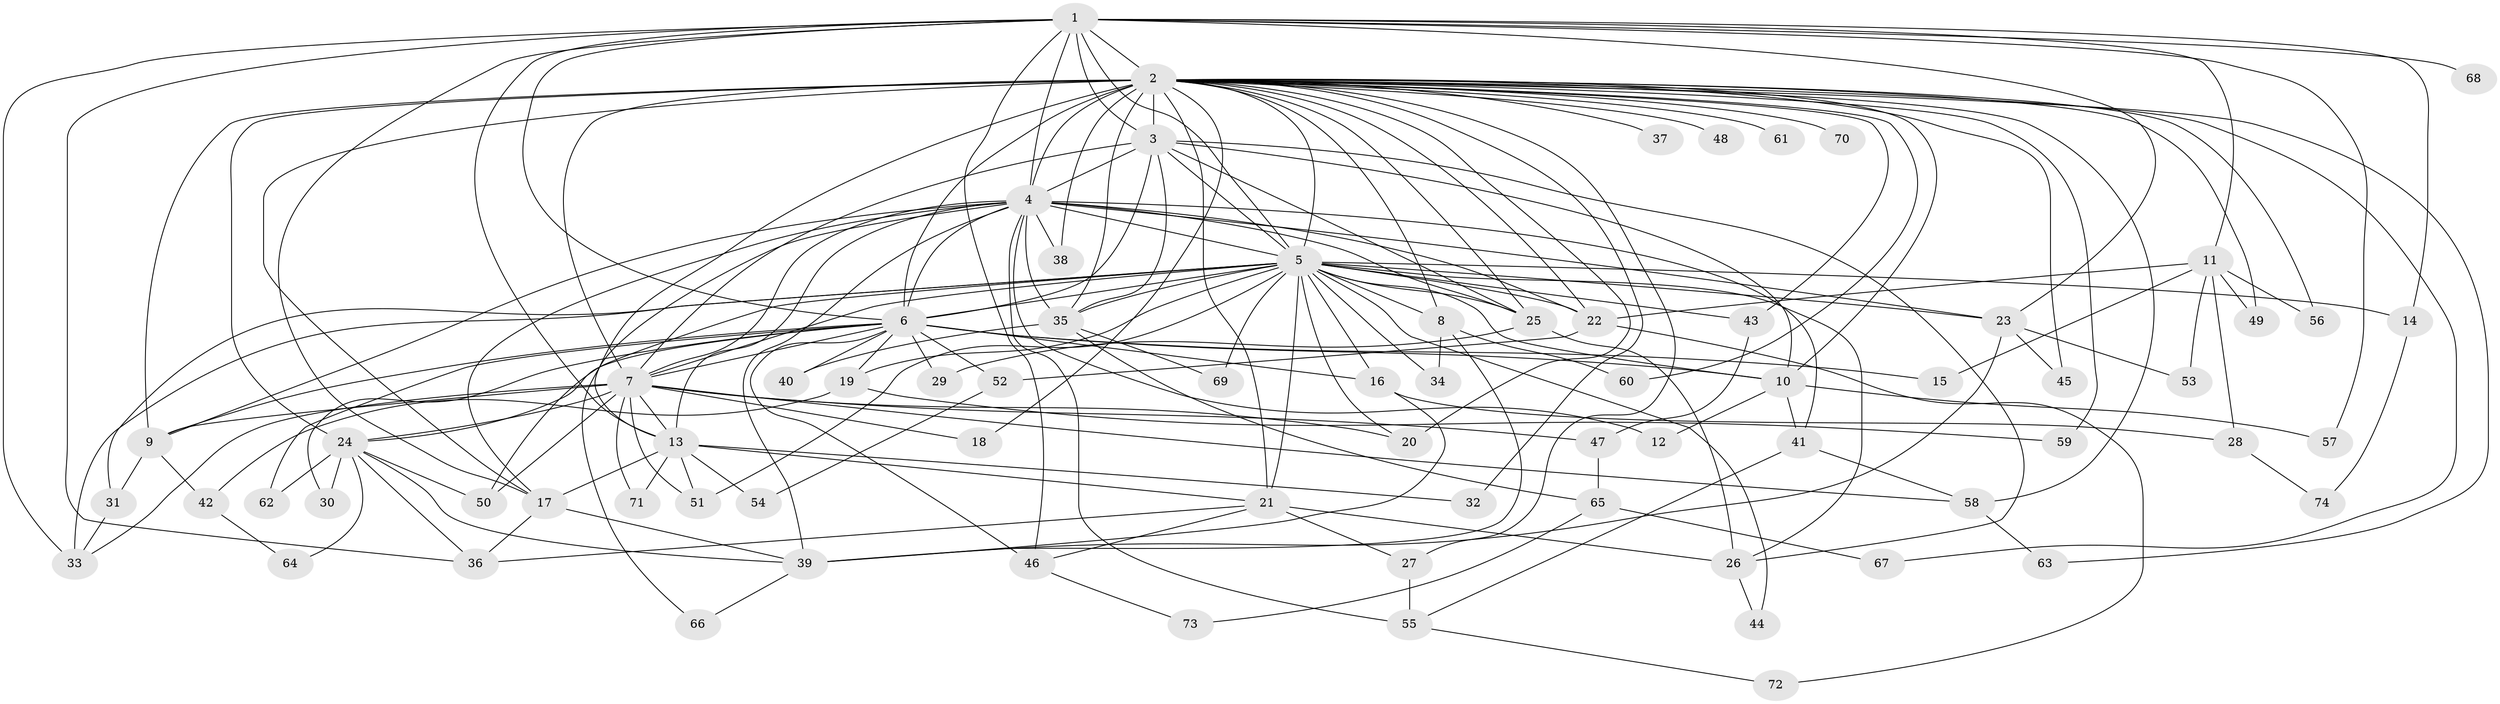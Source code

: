 // original degree distribution, {17: 0.02040816326530612, 32: 0.013605442176870748, 27: 0.006802721088435374, 24: 0.006802721088435374, 16: 0.006802721088435374, 25: 0.006802721088435374, 33: 0.006802721088435374, 5: 0.034013605442176874, 6: 0.027210884353741496, 8: 0.006802721088435374, 2: 0.5238095238095238, 12: 0.006802721088435374, 4: 0.12244897959183673, 3: 0.19727891156462585, 9: 0.006802721088435374, 7: 0.006802721088435374}
// Generated by graph-tools (version 1.1) at 2025/34/03/09/25 02:34:54]
// undirected, 74 vertices, 181 edges
graph export_dot {
graph [start="1"]
  node [color=gray90,style=filled];
  1;
  2;
  3;
  4;
  5;
  6;
  7;
  8;
  9;
  10;
  11;
  12;
  13;
  14;
  15;
  16;
  17;
  18;
  19;
  20;
  21;
  22;
  23;
  24;
  25;
  26;
  27;
  28;
  29;
  30;
  31;
  32;
  33;
  34;
  35;
  36;
  37;
  38;
  39;
  40;
  41;
  42;
  43;
  44;
  45;
  46;
  47;
  48;
  49;
  50;
  51;
  52;
  53;
  54;
  55;
  56;
  57;
  58;
  59;
  60;
  61;
  62;
  63;
  64;
  65;
  66;
  67;
  68;
  69;
  70;
  71;
  72;
  73;
  74;
  1 -- 2 [weight=6.0];
  1 -- 3 [weight=4.0];
  1 -- 4 [weight=4.0];
  1 -- 5 [weight=2.0];
  1 -- 6 [weight=2.0];
  1 -- 11 [weight=1.0];
  1 -- 13 [weight=1.0];
  1 -- 14 [weight=1.0];
  1 -- 17 [weight=1.0];
  1 -- 23 [weight=1.0];
  1 -- 33 [weight=1.0];
  1 -- 36 [weight=1.0];
  1 -- 46 [weight=1.0];
  1 -- 57 [weight=1.0];
  1 -- 68 [weight=2.0];
  2 -- 3 [weight=25.0];
  2 -- 4 [weight=8.0];
  2 -- 5 [weight=3.0];
  2 -- 6 [weight=3.0];
  2 -- 7 [weight=4.0];
  2 -- 8 [weight=1.0];
  2 -- 9 [weight=3.0];
  2 -- 10 [weight=1.0];
  2 -- 13 [weight=3.0];
  2 -- 17 [weight=1.0];
  2 -- 18 [weight=1.0];
  2 -- 20 [weight=1.0];
  2 -- 21 [weight=5.0];
  2 -- 22 [weight=1.0];
  2 -- 24 [weight=3.0];
  2 -- 25 [weight=2.0];
  2 -- 27 [weight=1.0];
  2 -- 32 [weight=1.0];
  2 -- 35 [weight=2.0];
  2 -- 37 [weight=2.0];
  2 -- 38 [weight=1.0];
  2 -- 43 [weight=1.0];
  2 -- 45 [weight=1.0];
  2 -- 48 [weight=1.0];
  2 -- 49 [weight=1.0];
  2 -- 56 [weight=1.0];
  2 -- 58 [weight=1.0];
  2 -- 59 [weight=1.0];
  2 -- 60 [weight=1.0];
  2 -- 61 [weight=1.0];
  2 -- 63 [weight=1.0];
  2 -- 67 [weight=1.0];
  2 -- 70 [weight=2.0];
  3 -- 4 [weight=4.0];
  3 -- 5 [weight=3.0];
  3 -- 6 [weight=3.0];
  3 -- 7 [weight=11.0];
  3 -- 10 [weight=1.0];
  3 -- 25 [weight=1.0];
  3 -- 26 [weight=3.0];
  3 -- 35 [weight=1.0];
  4 -- 5 [weight=2.0];
  4 -- 6 [weight=2.0];
  4 -- 7 [weight=1.0];
  4 -- 9 [weight=1.0];
  4 -- 12 [weight=1.0];
  4 -- 13 [weight=1.0];
  4 -- 17 [weight=1.0];
  4 -- 22 [weight=1.0];
  4 -- 23 [weight=2.0];
  4 -- 25 [weight=1.0];
  4 -- 35 [weight=1.0];
  4 -- 38 [weight=1.0];
  4 -- 39 [weight=1.0];
  4 -- 41 [weight=1.0];
  4 -- 55 [weight=2.0];
  4 -- 66 [weight=1.0];
  5 -- 6 [weight=1.0];
  5 -- 7 [weight=1.0];
  5 -- 8 [weight=1.0];
  5 -- 10 [weight=1.0];
  5 -- 14 [weight=1.0];
  5 -- 16 [weight=1.0];
  5 -- 19 [weight=1.0];
  5 -- 20 [weight=1.0];
  5 -- 21 [weight=1.0];
  5 -- 22 [weight=1.0];
  5 -- 23 [weight=1.0];
  5 -- 25 [weight=1.0];
  5 -- 26 [weight=1.0];
  5 -- 31 [weight=1.0];
  5 -- 33 [weight=1.0];
  5 -- 34 [weight=1.0];
  5 -- 35 [weight=1.0];
  5 -- 43 [weight=1.0];
  5 -- 44 [weight=1.0];
  5 -- 50 [weight=1.0];
  5 -- 51 [weight=1.0];
  5 -- 69 [weight=1.0];
  6 -- 7 [weight=2.0];
  6 -- 9 [weight=1.0];
  6 -- 10 [weight=1.0];
  6 -- 15 [weight=1.0];
  6 -- 16 [weight=1.0];
  6 -- 19 [weight=1.0];
  6 -- 24 [weight=1.0];
  6 -- 29 [weight=1.0];
  6 -- 30 [weight=1.0];
  6 -- 40 [weight=1.0];
  6 -- 46 [weight=1.0];
  6 -- 52 [weight=1.0];
  6 -- 62 [weight=1.0];
  7 -- 9 [weight=1.0];
  7 -- 13 [weight=1.0];
  7 -- 18 [weight=1.0];
  7 -- 20 [weight=1.0];
  7 -- 24 [weight=1.0];
  7 -- 33 [weight=1.0];
  7 -- 47 [weight=1.0];
  7 -- 50 [weight=1.0];
  7 -- 51 [weight=1.0];
  7 -- 58 [weight=1.0];
  7 -- 71 [weight=1.0];
  8 -- 34 [weight=1.0];
  8 -- 39 [weight=1.0];
  8 -- 60 [weight=1.0];
  9 -- 31 [weight=1.0];
  9 -- 42 [weight=1.0];
  10 -- 12 [weight=1.0];
  10 -- 41 [weight=1.0];
  10 -- 57 [weight=1.0];
  11 -- 15 [weight=1.0];
  11 -- 22 [weight=1.0];
  11 -- 28 [weight=1.0];
  11 -- 49 [weight=1.0];
  11 -- 53 [weight=1.0];
  11 -- 56 [weight=1.0];
  13 -- 17 [weight=1.0];
  13 -- 21 [weight=1.0];
  13 -- 32 [weight=1.0];
  13 -- 51 [weight=1.0];
  13 -- 54 [weight=1.0];
  13 -- 71 [weight=1.0];
  14 -- 74 [weight=1.0];
  16 -- 28 [weight=1.0];
  16 -- 39 [weight=1.0];
  17 -- 36 [weight=1.0];
  17 -- 39 [weight=1.0];
  19 -- 42 [weight=1.0];
  19 -- 59 [weight=1.0];
  21 -- 26 [weight=1.0];
  21 -- 27 [weight=1.0];
  21 -- 36 [weight=1.0];
  21 -- 46 [weight=1.0];
  22 -- 52 [weight=1.0];
  22 -- 72 [weight=1.0];
  23 -- 39 [weight=1.0];
  23 -- 45 [weight=1.0];
  23 -- 53 [weight=1.0];
  24 -- 30 [weight=1.0];
  24 -- 36 [weight=1.0];
  24 -- 39 [weight=1.0];
  24 -- 50 [weight=1.0];
  24 -- 62 [weight=1.0];
  24 -- 64 [weight=1.0];
  25 -- 26 [weight=1.0];
  25 -- 29 [weight=1.0];
  26 -- 44 [weight=1.0];
  27 -- 55 [weight=1.0];
  28 -- 74 [weight=1.0];
  31 -- 33 [weight=1.0];
  35 -- 40 [weight=1.0];
  35 -- 65 [weight=1.0];
  35 -- 69 [weight=1.0];
  39 -- 66 [weight=1.0];
  41 -- 55 [weight=1.0];
  41 -- 58 [weight=1.0];
  42 -- 64 [weight=1.0];
  43 -- 47 [weight=1.0];
  46 -- 73 [weight=1.0];
  47 -- 65 [weight=1.0];
  52 -- 54 [weight=1.0];
  55 -- 72 [weight=1.0];
  58 -- 63 [weight=1.0];
  65 -- 67 [weight=1.0];
  65 -- 73 [weight=1.0];
}
